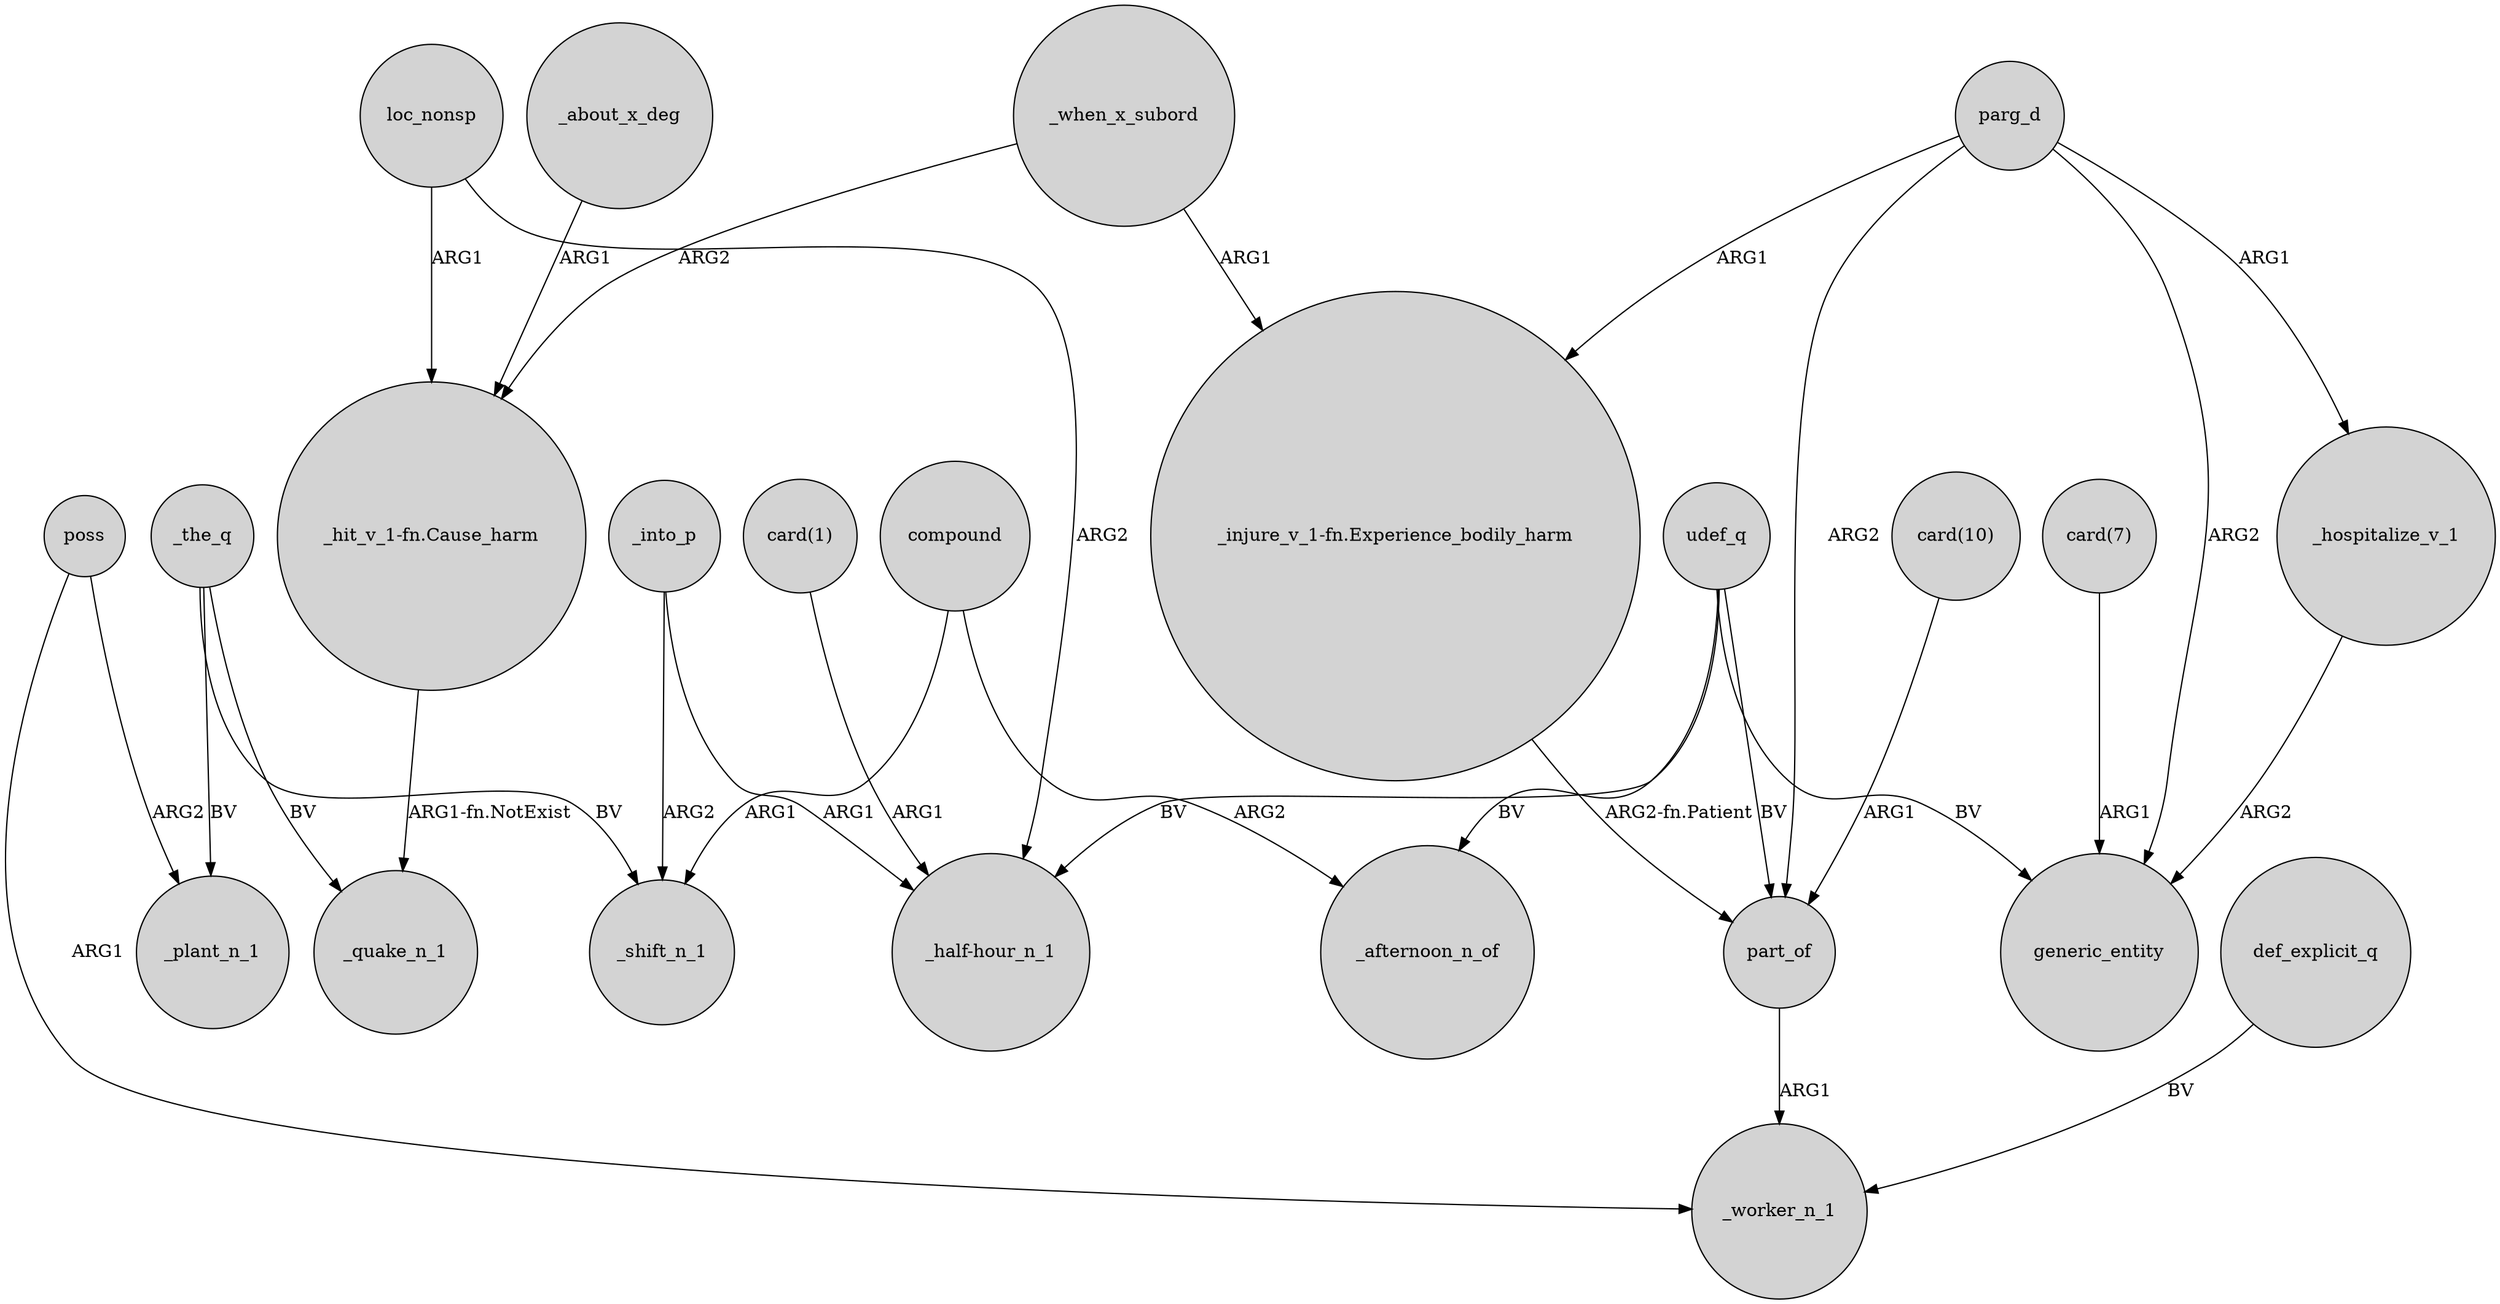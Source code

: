 digraph {
	node [shape=circle style=filled]
	poss -> _worker_n_1 [label=ARG1]
	poss -> _plant_n_1 [label=ARG2]
	udef_q -> _afternoon_n_of [label=BV]
	udef_q -> part_of [label=BV]
	"_injure_v_1-fn.Experience_bodily_harm" -> part_of [label="ARG2-fn.Patient"]
	udef_q -> generic_entity [label=BV]
	_when_x_subord -> "_hit_v_1-fn.Cause_harm" [label=ARG2]
	parg_d -> "_injure_v_1-fn.Experience_bodily_harm" [label=ARG1]
	udef_q -> "_half-hour_n_1" [label=BV]
	_the_q -> _plant_n_1 [label=BV]
	_the_q -> _quake_n_1 [label=BV]
	parg_d -> generic_entity [label=ARG2]
	"card(1)" -> "_half-hour_n_1" [label=ARG1]
	_about_x_deg -> "_hit_v_1-fn.Cause_harm" [label=ARG1]
	_when_x_subord -> "_injure_v_1-fn.Experience_bodily_harm" [label=ARG1]
	"card(7)" -> generic_entity [label=ARG1]
	loc_nonsp -> "_hit_v_1-fn.Cause_harm" [label=ARG1]
	"_hit_v_1-fn.Cause_harm" -> _quake_n_1 [label="ARG1-fn.NotExist"]
	_into_p -> "_half-hour_n_1" [label=ARG1]
	_into_p -> _shift_n_1 [label=ARG2]
	compound -> _afternoon_n_of [label=ARG2]
	def_explicit_q -> _worker_n_1 [label=BV]
	parg_d -> _hospitalize_v_1 [label=ARG1]
	loc_nonsp -> "_half-hour_n_1" [label=ARG2]
	"card(10)" -> part_of [label=ARG1]
	compound -> _shift_n_1 [label=ARG1]
	parg_d -> part_of [label=ARG2]
	part_of -> _worker_n_1 [label=ARG1]
	_the_q -> _shift_n_1 [label=BV]
	_hospitalize_v_1 -> generic_entity [label=ARG2]
}
